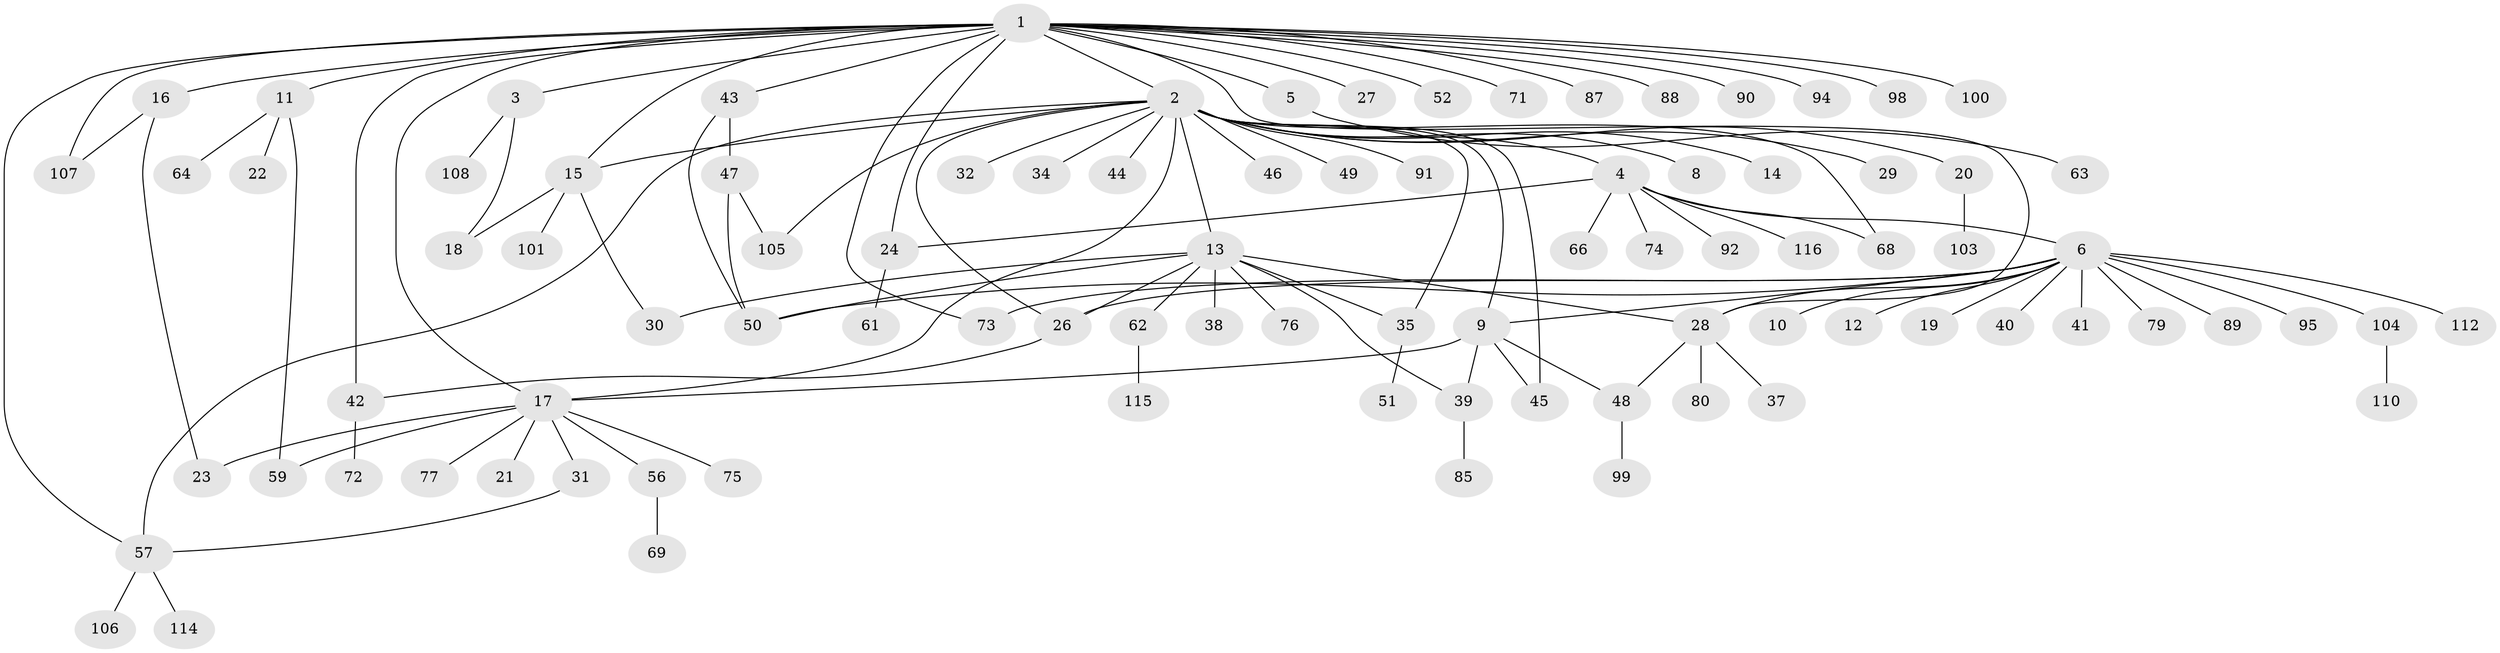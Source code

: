 // Generated by graph-tools (version 1.1) at 2025/23/03/03/25 07:23:49]
// undirected, 91 vertices, 117 edges
graph export_dot {
graph [start="1"]
  node [color=gray90,style=filled];
  1 [super="+7"];
  2 [super="+111"];
  3;
  4 [super="+65"];
  5;
  6 [super="+33"];
  8 [super="+53"];
  9;
  10;
  11 [super="+70"];
  12;
  13 [super="+102"];
  14;
  15 [super="+78"];
  16 [super="+58"];
  17 [super="+25"];
  18 [super="+60"];
  19;
  20 [super="+84"];
  21;
  22;
  23;
  24;
  26 [super="+36"];
  27;
  28 [super="+67"];
  29;
  30;
  31;
  32;
  34;
  35 [super="+55"];
  37;
  38;
  39 [super="+81"];
  40;
  41;
  42;
  43 [super="+54"];
  44;
  45;
  46;
  47 [super="+86"];
  48 [super="+96"];
  49;
  50 [super="+113"];
  51;
  52;
  56;
  57 [super="+93"];
  59;
  61;
  62 [super="+97"];
  63 [super="+82"];
  64;
  66;
  68;
  69;
  71;
  72 [super="+83"];
  73;
  74;
  75;
  76;
  77;
  79;
  80;
  85;
  87;
  88;
  89;
  90;
  91;
  92;
  94;
  95;
  98;
  99;
  100;
  101;
  103;
  104;
  105 [super="+109"];
  106;
  107;
  108;
  110;
  112;
  114;
  115;
  116;
  1 -- 2;
  1 -- 3;
  1 -- 5;
  1 -- 11;
  1 -- 15;
  1 -- 16 [weight=2];
  1 -- 24;
  1 -- 27;
  1 -- 42;
  1 -- 52;
  1 -- 57;
  1 -- 71;
  1 -- 73;
  1 -- 94;
  1 -- 98;
  1 -- 100;
  1 -- 107;
  1 -- 43;
  1 -- 17;
  1 -- 87;
  1 -- 88;
  1 -- 90;
  1 -- 28;
  2 -- 4;
  2 -- 8;
  2 -- 9;
  2 -- 13;
  2 -- 14;
  2 -- 15;
  2 -- 17;
  2 -- 20;
  2 -- 26;
  2 -- 29;
  2 -- 32;
  2 -- 34;
  2 -- 35;
  2 -- 44;
  2 -- 45;
  2 -- 46;
  2 -- 49;
  2 -- 57;
  2 -- 68;
  2 -- 91 [weight=2];
  2 -- 105;
  3 -- 18;
  3 -- 108;
  4 -- 6;
  4 -- 24;
  4 -- 74;
  4 -- 92;
  4 -- 116;
  4 -- 66;
  4 -- 68;
  5 -- 63;
  6 -- 9;
  6 -- 10;
  6 -- 12;
  6 -- 19;
  6 -- 26;
  6 -- 28;
  6 -- 40;
  6 -- 41;
  6 -- 50;
  6 -- 73;
  6 -- 79;
  6 -- 89;
  6 -- 95;
  6 -- 104;
  6 -- 112;
  9 -- 17;
  9 -- 39;
  9 -- 45;
  9 -- 48;
  11 -- 22;
  11 -- 59;
  11 -- 64;
  13 -- 26;
  13 -- 28;
  13 -- 38;
  13 -- 39;
  13 -- 62;
  13 -- 76;
  13 -- 50;
  13 -- 30;
  13 -- 35;
  15 -- 30;
  15 -- 101 [weight=2];
  15 -- 18;
  16 -- 23;
  16 -- 107;
  17 -- 21;
  17 -- 23;
  17 -- 31;
  17 -- 56;
  17 -- 59;
  17 -- 75;
  17 -- 77;
  20 -- 103;
  24 -- 61;
  26 -- 42;
  28 -- 37;
  28 -- 48;
  28 -- 80;
  31 -- 57;
  35 -- 51;
  39 -- 85;
  42 -- 72;
  43 -- 47;
  43 -- 50;
  47 -- 50;
  47 -- 105;
  48 -- 99;
  56 -- 69;
  57 -- 106;
  57 -- 114;
  62 -- 115;
  104 -- 110;
}
